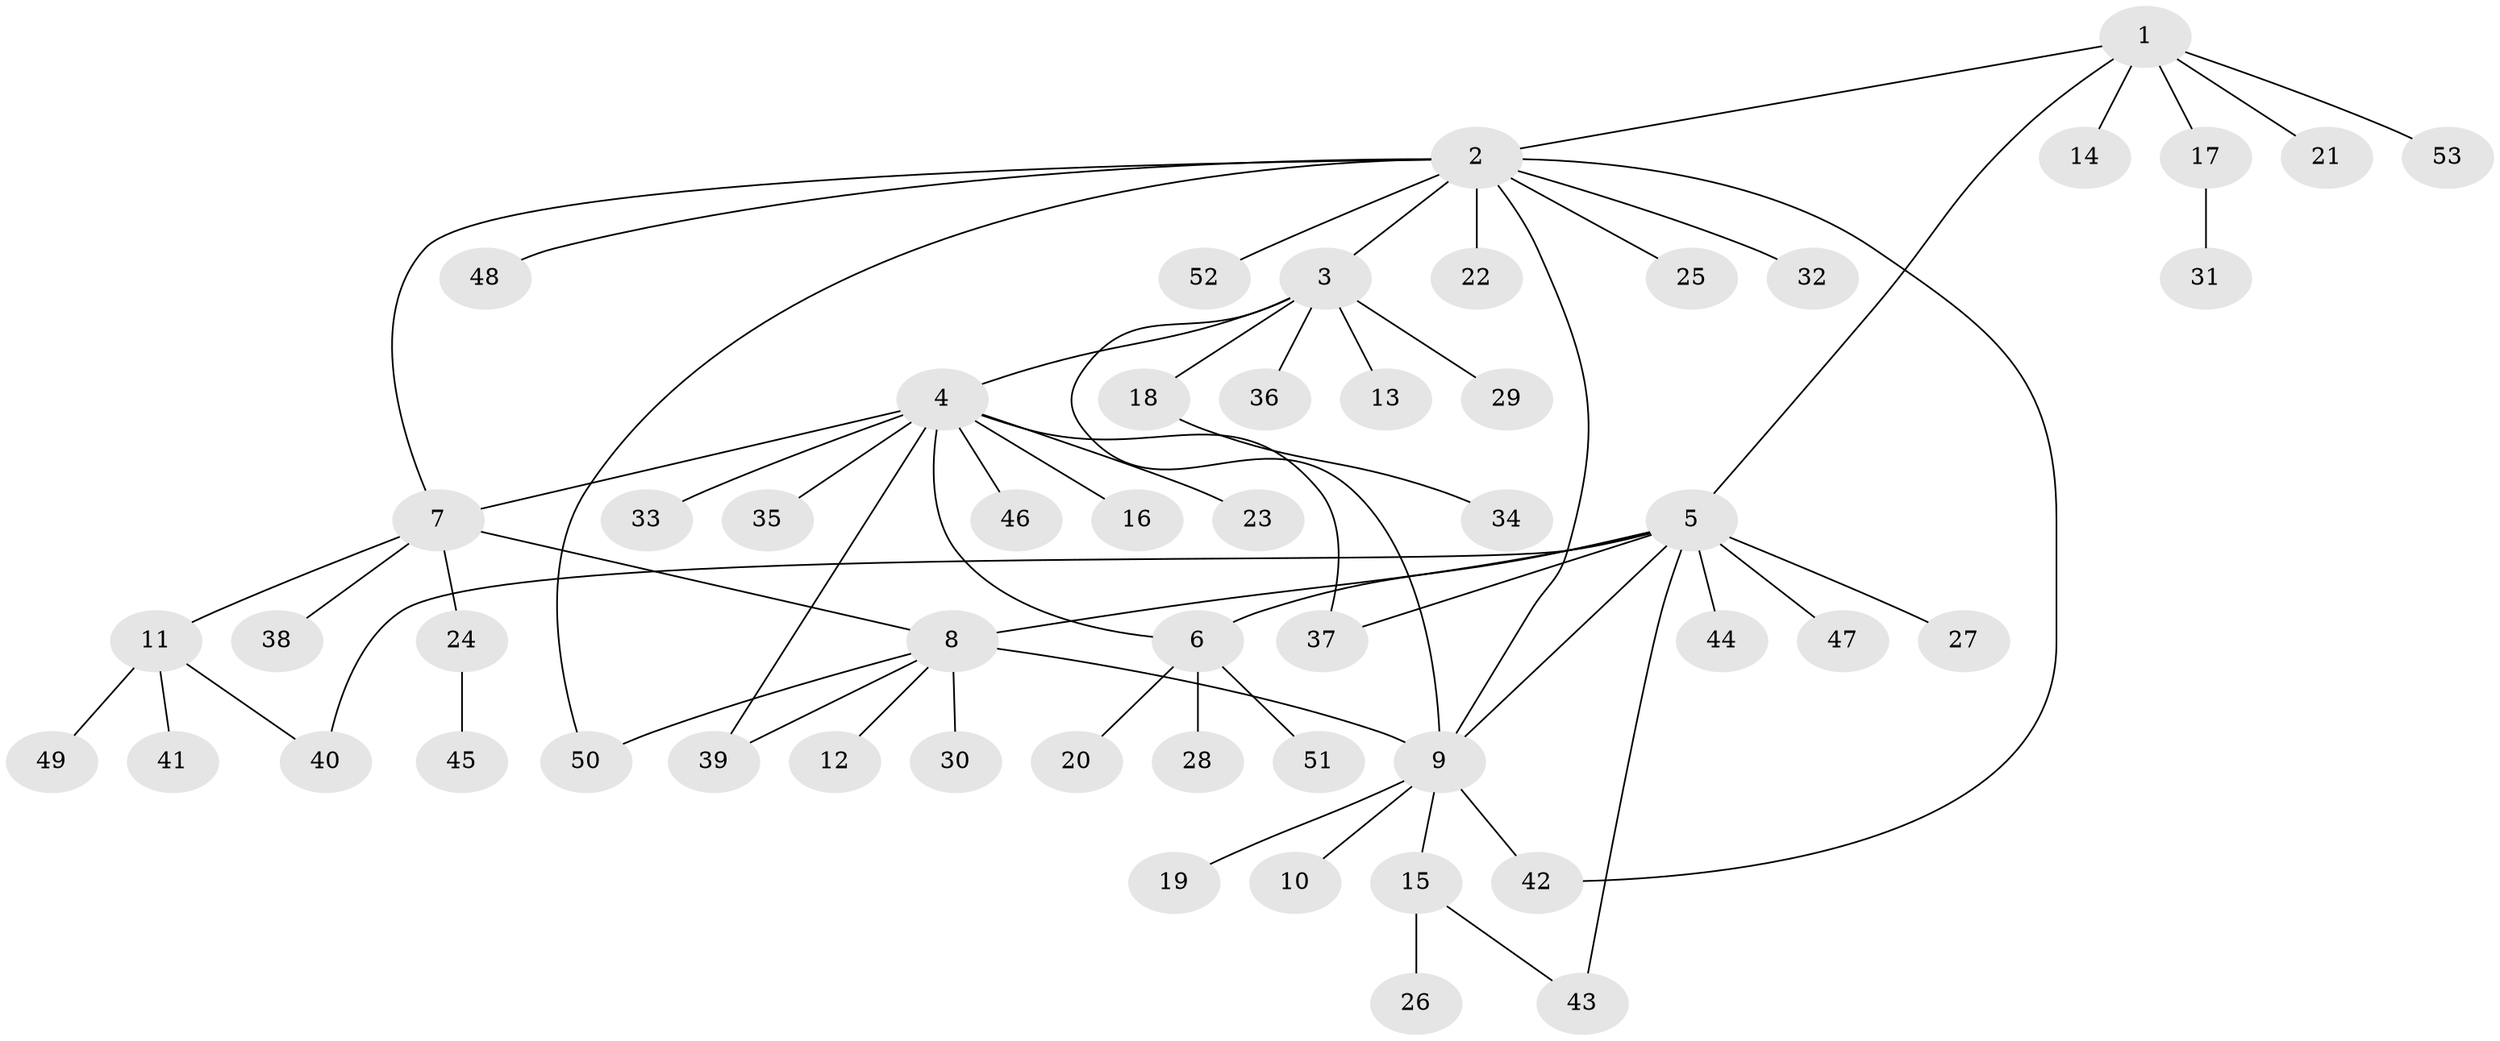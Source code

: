 // Generated by graph-tools (version 1.1) at 2025/50/03/09/25 03:50:34]
// undirected, 53 vertices, 64 edges
graph export_dot {
graph [start="1"]
  node [color=gray90,style=filled];
  1;
  2;
  3;
  4;
  5;
  6;
  7;
  8;
  9;
  10;
  11;
  12;
  13;
  14;
  15;
  16;
  17;
  18;
  19;
  20;
  21;
  22;
  23;
  24;
  25;
  26;
  27;
  28;
  29;
  30;
  31;
  32;
  33;
  34;
  35;
  36;
  37;
  38;
  39;
  40;
  41;
  42;
  43;
  44;
  45;
  46;
  47;
  48;
  49;
  50;
  51;
  52;
  53;
  1 -- 2;
  1 -- 5;
  1 -- 14;
  1 -- 17;
  1 -- 21;
  1 -- 53;
  2 -- 3;
  2 -- 7;
  2 -- 9;
  2 -- 22;
  2 -- 25;
  2 -- 32;
  2 -- 42;
  2 -- 48;
  2 -- 50;
  2 -- 52;
  3 -- 4;
  3 -- 9;
  3 -- 13;
  3 -- 18;
  3 -- 29;
  3 -- 36;
  4 -- 6;
  4 -- 7;
  4 -- 16;
  4 -- 23;
  4 -- 33;
  4 -- 35;
  4 -- 37;
  4 -- 39;
  4 -- 46;
  5 -- 6;
  5 -- 8;
  5 -- 9;
  5 -- 27;
  5 -- 37;
  5 -- 40;
  5 -- 43;
  5 -- 44;
  5 -- 47;
  6 -- 20;
  6 -- 28;
  6 -- 51;
  7 -- 8;
  7 -- 11;
  7 -- 24;
  7 -- 38;
  8 -- 9;
  8 -- 12;
  8 -- 30;
  8 -- 39;
  8 -- 50;
  9 -- 10;
  9 -- 15;
  9 -- 19;
  9 -- 42;
  11 -- 40;
  11 -- 41;
  11 -- 49;
  15 -- 26;
  15 -- 43;
  17 -- 31;
  18 -- 34;
  24 -- 45;
}
